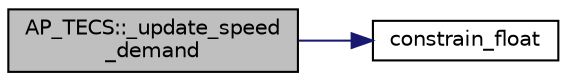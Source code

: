digraph "AP_TECS::_update_speed_demand"
{
 // INTERACTIVE_SVG=YES
  edge [fontname="Helvetica",fontsize="10",labelfontname="Helvetica",labelfontsize="10"];
  node [fontname="Helvetica",fontsize="10",shape=record];
  rankdir="LR";
  Node1 [label="AP_TECS::_update_speed\l_demand",height=0.2,width=0.4,color="black", fillcolor="grey75", style="filled" fontcolor="black"];
  Node1 -> Node2 [color="midnightblue",fontsize="10",style="solid",fontname="Helvetica"];
  Node2 [label="constrain_float",height=0.2,width=0.4,color="black", fillcolor="white", style="filled",URL="$AP__Math_8cpp.html#a08eedb329d8162ddbd344d4f6c8cde20"];
}
